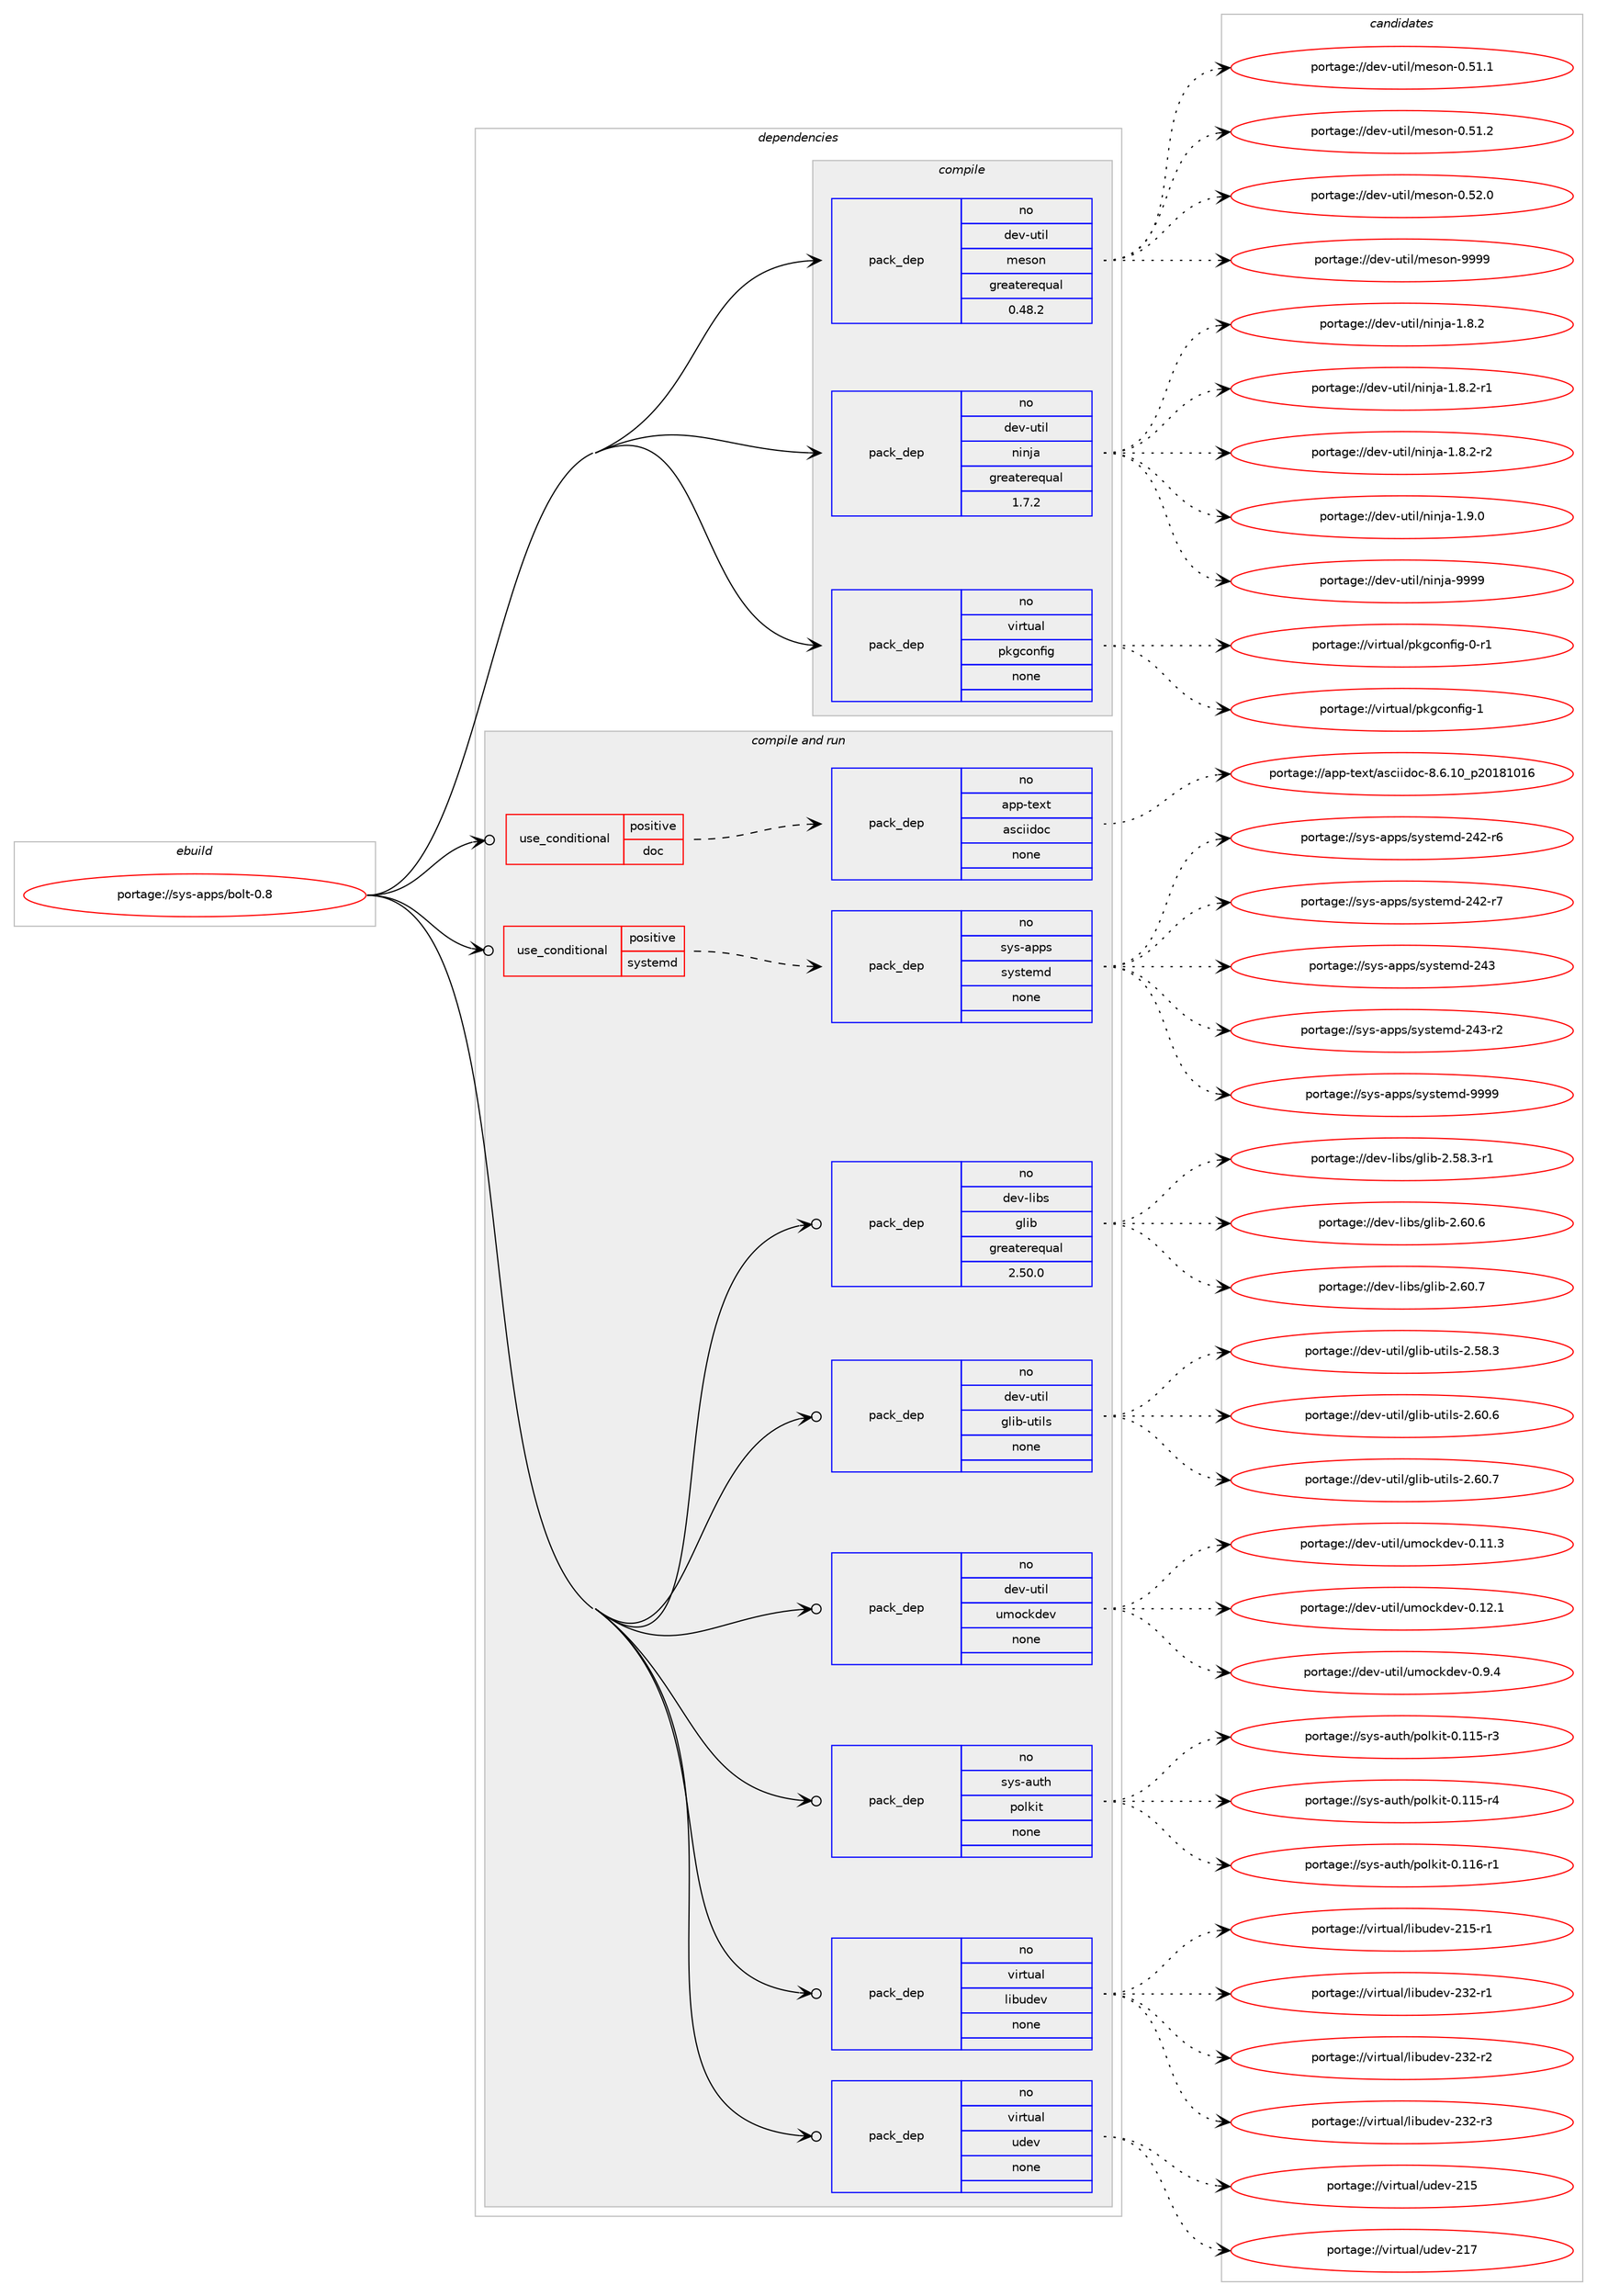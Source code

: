 digraph prolog {

# *************
# Graph options
# *************

newrank=true;
concentrate=true;
compound=true;
graph [rankdir=LR,fontname=Helvetica,fontsize=10,ranksep=1.5];#, ranksep=2.5, nodesep=0.2];
edge  [arrowhead=vee];
node  [fontname=Helvetica,fontsize=10];

# **********
# The ebuild
# **********

subgraph cluster_leftcol {
color=gray;
rank=same;
label=<<i>ebuild</i>>;
id [label="portage://sys-apps/bolt-0.8", color=red, width=4, href="../sys-apps/bolt-0.8.svg"];
}

# ****************
# The dependencies
# ****************

subgraph cluster_midcol {
color=gray;
label=<<i>dependencies</i>>;
subgraph cluster_compile {
fillcolor="#eeeeee";
style=filled;
label=<<i>compile</i>>;
subgraph pack301175 {
dependency406722 [label=<<TABLE BORDER="0" CELLBORDER="1" CELLSPACING="0" CELLPADDING="4" WIDTH="220"><TR><TD ROWSPAN="6" CELLPADDING="30">pack_dep</TD></TR><TR><TD WIDTH="110">no</TD></TR><TR><TD>dev-util</TD></TR><TR><TD>meson</TD></TR><TR><TD>greaterequal</TD></TR><TR><TD>0.48.2</TD></TR></TABLE>>, shape=none, color=blue];
}
id:e -> dependency406722:w [weight=20,style="solid",arrowhead="vee"];
subgraph pack301176 {
dependency406723 [label=<<TABLE BORDER="0" CELLBORDER="1" CELLSPACING="0" CELLPADDING="4" WIDTH="220"><TR><TD ROWSPAN="6" CELLPADDING="30">pack_dep</TD></TR><TR><TD WIDTH="110">no</TD></TR><TR><TD>dev-util</TD></TR><TR><TD>ninja</TD></TR><TR><TD>greaterequal</TD></TR><TR><TD>1.7.2</TD></TR></TABLE>>, shape=none, color=blue];
}
id:e -> dependency406723:w [weight=20,style="solid",arrowhead="vee"];
subgraph pack301177 {
dependency406724 [label=<<TABLE BORDER="0" CELLBORDER="1" CELLSPACING="0" CELLPADDING="4" WIDTH="220"><TR><TD ROWSPAN="6" CELLPADDING="30">pack_dep</TD></TR><TR><TD WIDTH="110">no</TD></TR><TR><TD>virtual</TD></TR><TR><TD>pkgconfig</TD></TR><TR><TD>none</TD></TR><TR><TD></TD></TR></TABLE>>, shape=none, color=blue];
}
id:e -> dependency406724:w [weight=20,style="solid",arrowhead="vee"];
}
subgraph cluster_compileandrun {
fillcolor="#eeeeee";
style=filled;
label=<<i>compile and run</i>>;
subgraph cond98752 {
dependency406725 [label=<<TABLE BORDER="0" CELLBORDER="1" CELLSPACING="0" CELLPADDING="4"><TR><TD ROWSPAN="3" CELLPADDING="10">use_conditional</TD></TR><TR><TD>positive</TD></TR><TR><TD>doc</TD></TR></TABLE>>, shape=none, color=red];
subgraph pack301178 {
dependency406726 [label=<<TABLE BORDER="0" CELLBORDER="1" CELLSPACING="0" CELLPADDING="4" WIDTH="220"><TR><TD ROWSPAN="6" CELLPADDING="30">pack_dep</TD></TR><TR><TD WIDTH="110">no</TD></TR><TR><TD>app-text</TD></TR><TR><TD>asciidoc</TD></TR><TR><TD>none</TD></TR><TR><TD></TD></TR></TABLE>>, shape=none, color=blue];
}
dependency406725:e -> dependency406726:w [weight=20,style="dashed",arrowhead="vee"];
}
id:e -> dependency406725:w [weight=20,style="solid",arrowhead="odotvee"];
subgraph cond98753 {
dependency406727 [label=<<TABLE BORDER="0" CELLBORDER="1" CELLSPACING="0" CELLPADDING="4"><TR><TD ROWSPAN="3" CELLPADDING="10">use_conditional</TD></TR><TR><TD>positive</TD></TR><TR><TD>systemd</TD></TR></TABLE>>, shape=none, color=red];
subgraph pack301179 {
dependency406728 [label=<<TABLE BORDER="0" CELLBORDER="1" CELLSPACING="0" CELLPADDING="4" WIDTH="220"><TR><TD ROWSPAN="6" CELLPADDING="30">pack_dep</TD></TR><TR><TD WIDTH="110">no</TD></TR><TR><TD>sys-apps</TD></TR><TR><TD>systemd</TD></TR><TR><TD>none</TD></TR><TR><TD></TD></TR></TABLE>>, shape=none, color=blue];
}
dependency406727:e -> dependency406728:w [weight=20,style="dashed",arrowhead="vee"];
}
id:e -> dependency406727:w [weight=20,style="solid",arrowhead="odotvee"];
subgraph pack301180 {
dependency406729 [label=<<TABLE BORDER="0" CELLBORDER="1" CELLSPACING="0" CELLPADDING="4" WIDTH="220"><TR><TD ROWSPAN="6" CELLPADDING="30">pack_dep</TD></TR><TR><TD WIDTH="110">no</TD></TR><TR><TD>dev-libs</TD></TR><TR><TD>glib</TD></TR><TR><TD>greaterequal</TD></TR><TR><TD>2.50.0</TD></TR></TABLE>>, shape=none, color=blue];
}
id:e -> dependency406729:w [weight=20,style="solid",arrowhead="odotvee"];
subgraph pack301181 {
dependency406730 [label=<<TABLE BORDER="0" CELLBORDER="1" CELLSPACING="0" CELLPADDING="4" WIDTH="220"><TR><TD ROWSPAN="6" CELLPADDING="30">pack_dep</TD></TR><TR><TD WIDTH="110">no</TD></TR><TR><TD>dev-util</TD></TR><TR><TD>glib-utils</TD></TR><TR><TD>none</TD></TR><TR><TD></TD></TR></TABLE>>, shape=none, color=blue];
}
id:e -> dependency406730:w [weight=20,style="solid",arrowhead="odotvee"];
subgraph pack301182 {
dependency406731 [label=<<TABLE BORDER="0" CELLBORDER="1" CELLSPACING="0" CELLPADDING="4" WIDTH="220"><TR><TD ROWSPAN="6" CELLPADDING="30">pack_dep</TD></TR><TR><TD WIDTH="110">no</TD></TR><TR><TD>dev-util</TD></TR><TR><TD>umockdev</TD></TR><TR><TD>none</TD></TR><TR><TD></TD></TR></TABLE>>, shape=none, color=blue];
}
id:e -> dependency406731:w [weight=20,style="solid",arrowhead="odotvee"];
subgraph pack301183 {
dependency406732 [label=<<TABLE BORDER="0" CELLBORDER="1" CELLSPACING="0" CELLPADDING="4" WIDTH="220"><TR><TD ROWSPAN="6" CELLPADDING="30">pack_dep</TD></TR><TR><TD WIDTH="110">no</TD></TR><TR><TD>sys-auth</TD></TR><TR><TD>polkit</TD></TR><TR><TD>none</TD></TR><TR><TD></TD></TR></TABLE>>, shape=none, color=blue];
}
id:e -> dependency406732:w [weight=20,style="solid",arrowhead="odotvee"];
subgraph pack301184 {
dependency406733 [label=<<TABLE BORDER="0" CELLBORDER="1" CELLSPACING="0" CELLPADDING="4" WIDTH="220"><TR><TD ROWSPAN="6" CELLPADDING="30">pack_dep</TD></TR><TR><TD WIDTH="110">no</TD></TR><TR><TD>virtual</TD></TR><TR><TD>libudev</TD></TR><TR><TD>none</TD></TR><TR><TD></TD></TR></TABLE>>, shape=none, color=blue];
}
id:e -> dependency406733:w [weight=20,style="solid",arrowhead="odotvee"];
subgraph pack301185 {
dependency406734 [label=<<TABLE BORDER="0" CELLBORDER="1" CELLSPACING="0" CELLPADDING="4" WIDTH="220"><TR><TD ROWSPAN="6" CELLPADDING="30">pack_dep</TD></TR><TR><TD WIDTH="110">no</TD></TR><TR><TD>virtual</TD></TR><TR><TD>udev</TD></TR><TR><TD>none</TD></TR><TR><TD></TD></TR></TABLE>>, shape=none, color=blue];
}
id:e -> dependency406734:w [weight=20,style="solid",arrowhead="odotvee"];
}
subgraph cluster_run {
fillcolor="#eeeeee";
style=filled;
label=<<i>run</i>>;
}
}

# **************
# The candidates
# **************

subgraph cluster_choices {
rank=same;
color=gray;
label=<<i>candidates</i>>;

subgraph choice301175 {
color=black;
nodesep=1;
choiceportage100101118451171161051084710910111511111045484653494649 [label="portage://dev-util/meson-0.51.1", color=red, width=4,href="../dev-util/meson-0.51.1.svg"];
choiceportage100101118451171161051084710910111511111045484653494650 [label="portage://dev-util/meson-0.51.2", color=red, width=4,href="../dev-util/meson-0.51.2.svg"];
choiceportage100101118451171161051084710910111511111045484653504648 [label="portage://dev-util/meson-0.52.0", color=red, width=4,href="../dev-util/meson-0.52.0.svg"];
choiceportage10010111845117116105108471091011151111104557575757 [label="portage://dev-util/meson-9999", color=red, width=4,href="../dev-util/meson-9999.svg"];
dependency406722:e -> choiceportage100101118451171161051084710910111511111045484653494649:w [style=dotted,weight="100"];
dependency406722:e -> choiceportage100101118451171161051084710910111511111045484653494650:w [style=dotted,weight="100"];
dependency406722:e -> choiceportage100101118451171161051084710910111511111045484653504648:w [style=dotted,weight="100"];
dependency406722:e -> choiceportage10010111845117116105108471091011151111104557575757:w [style=dotted,weight="100"];
}
subgraph choice301176 {
color=black;
nodesep=1;
choiceportage100101118451171161051084711010511010697454946564650 [label="portage://dev-util/ninja-1.8.2", color=red, width=4,href="../dev-util/ninja-1.8.2.svg"];
choiceportage1001011184511711610510847110105110106974549465646504511449 [label="portage://dev-util/ninja-1.8.2-r1", color=red, width=4,href="../dev-util/ninja-1.8.2-r1.svg"];
choiceportage1001011184511711610510847110105110106974549465646504511450 [label="portage://dev-util/ninja-1.8.2-r2", color=red, width=4,href="../dev-util/ninja-1.8.2-r2.svg"];
choiceportage100101118451171161051084711010511010697454946574648 [label="portage://dev-util/ninja-1.9.0", color=red, width=4,href="../dev-util/ninja-1.9.0.svg"];
choiceportage1001011184511711610510847110105110106974557575757 [label="portage://dev-util/ninja-9999", color=red, width=4,href="../dev-util/ninja-9999.svg"];
dependency406723:e -> choiceportage100101118451171161051084711010511010697454946564650:w [style=dotted,weight="100"];
dependency406723:e -> choiceportage1001011184511711610510847110105110106974549465646504511449:w [style=dotted,weight="100"];
dependency406723:e -> choiceportage1001011184511711610510847110105110106974549465646504511450:w [style=dotted,weight="100"];
dependency406723:e -> choiceportage100101118451171161051084711010511010697454946574648:w [style=dotted,weight="100"];
dependency406723:e -> choiceportage1001011184511711610510847110105110106974557575757:w [style=dotted,weight="100"];
}
subgraph choice301177 {
color=black;
nodesep=1;
choiceportage11810511411611797108471121071039911111010210510345484511449 [label="portage://virtual/pkgconfig-0-r1", color=red, width=4,href="../virtual/pkgconfig-0-r1.svg"];
choiceportage1181051141161179710847112107103991111101021051034549 [label="portage://virtual/pkgconfig-1", color=red, width=4,href="../virtual/pkgconfig-1.svg"];
dependency406724:e -> choiceportage11810511411611797108471121071039911111010210510345484511449:w [style=dotted,weight="100"];
dependency406724:e -> choiceportage1181051141161179710847112107103991111101021051034549:w [style=dotted,weight="100"];
}
subgraph choice301178 {
color=black;
nodesep=1;
choiceportage97112112451161011201164797115991051051001119945564654464948951125048495649484954 [label="portage://app-text/asciidoc-8.6.10_p20181016", color=red, width=4,href="../app-text/asciidoc-8.6.10_p20181016.svg"];
dependency406726:e -> choiceportage97112112451161011201164797115991051051001119945564654464948951125048495649484954:w [style=dotted,weight="100"];
}
subgraph choice301179 {
color=black;
nodesep=1;
choiceportage115121115459711211211547115121115116101109100455052504511454 [label="portage://sys-apps/systemd-242-r6", color=red, width=4,href="../sys-apps/systemd-242-r6.svg"];
choiceportage115121115459711211211547115121115116101109100455052504511455 [label="portage://sys-apps/systemd-242-r7", color=red, width=4,href="../sys-apps/systemd-242-r7.svg"];
choiceportage11512111545971121121154711512111511610110910045505251 [label="portage://sys-apps/systemd-243", color=red, width=4,href="../sys-apps/systemd-243.svg"];
choiceportage115121115459711211211547115121115116101109100455052514511450 [label="portage://sys-apps/systemd-243-r2", color=red, width=4,href="../sys-apps/systemd-243-r2.svg"];
choiceportage1151211154597112112115471151211151161011091004557575757 [label="portage://sys-apps/systemd-9999", color=red, width=4,href="../sys-apps/systemd-9999.svg"];
dependency406728:e -> choiceportage115121115459711211211547115121115116101109100455052504511454:w [style=dotted,weight="100"];
dependency406728:e -> choiceportage115121115459711211211547115121115116101109100455052504511455:w [style=dotted,weight="100"];
dependency406728:e -> choiceportage11512111545971121121154711512111511610110910045505251:w [style=dotted,weight="100"];
dependency406728:e -> choiceportage115121115459711211211547115121115116101109100455052514511450:w [style=dotted,weight="100"];
dependency406728:e -> choiceportage1151211154597112112115471151211151161011091004557575757:w [style=dotted,weight="100"];
}
subgraph choice301180 {
color=black;
nodesep=1;
choiceportage10010111845108105981154710310810598455046535646514511449 [label="portage://dev-libs/glib-2.58.3-r1", color=red, width=4,href="../dev-libs/glib-2.58.3-r1.svg"];
choiceportage1001011184510810598115471031081059845504654484654 [label="portage://dev-libs/glib-2.60.6", color=red, width=4,href="../dev-libs/glib-2.60.6.svg"];
choiceportage1001011184510810598115471031081059845504654484655 [label="portage://dev-libs/glib-2.60.7", color=red, width=4,href="../dev-libs/glib-2.60.7.svg"];
dependency406729:e -> choiceportage10010111845108105981154710310810598455046535646514511449:w [style=dotted,weight="100"];
dependency406729:e -> choiceportage1001011184510810598115471031081059845504654484654:w [style=dotted,weight="100"];
dependency406729:e -> choiceportage1001011184510810598115471031081059845504654484655:w [style=dotted,weight="100"];
}
subgraph choice301181 {
color=black;
nodesep=1;
choiceportage1001011184511711610510847103108105984511711610510811545504653564651 [label="portage://dev-util/glib-utils-2.58.3", color=red, width=4,href="../dev-util/glib-utils-2.58.3.svg"];
choiceportage1001011184511711610510847103108105984511711610510811545504654484654 [label="portage://dev-util/glib-utils-2.60.6", color=red, width=4,href="../dev-util/glib-utils-2.60.6.svg"];
choiceportage1001011184511711610510847103108105984511711610510811545504654484655 [label="portage://dev-util/glib-utils-2.60.7", color=red, width=4,href="../dev-util/glib-utils-2.60.7.svg"];
dependency406730:e -> choiceportage1001011184511711610510847103108105984511711610510811545504653564651:w [style=dotted,weight="100"];
dependency406730:e -> choiceportage1001011184511711610510847103108105984511711610510811545504654484654:w [style=dotted,weight="100"];
dependency406730:e -> choiceportage1001011184511711610510847103108105984511711610510811545504654484655:w [style=dotted,weight="100"];
}
subgraph choice301182 {
color=black;
nodesep=1;
choiceportage10010111845117116105108471171091119910710010111845484649494651 [label="portage://dev-util/umockdev-0.11.3", color=red, width=4,href="../dev-util/umockdev-0.11.3.svg"];
choiceportage10010111845117116105108471171091119910710010111845484649504649 [label="portage://dev-util/umockdev-0.12.1", color=red, width=4,href="../dev-util/umockdev-0.12.1.svg"];
choiceportage100101118451171161051084711710911199107100101118454846574652 [label="portage://dev-util/umockdev-0.9.4", color=red, width=4,href="../dev-util/umockdev-0.9.4.svg"];
dependency406731:e -> choiceportage10010111845117116105108471171091119910710010111845484649494651:w [style=dotted,weight="100"];
dependency406731:e -> choiceportage10010111845117116105108471171091119910710010111845484649504649:w [style=dotted,weight="100"];
dependency406731:e -> choiceportage100101118451171161051084711710911199107100101118454846574652:w [style=dotted,weight="100"];
}
subgraph choice301183 {
color=black;
nodesep=1;
choiceportage1151211154597117116104471121111081071051164548464949534511451 [label="portage://sys-auth/polkit-0.115-r3", color=red, width=4,href="../sys-auth/polkit-0.115-r3.svg"];
choiceportage1151211154597117116104471121111081071051164548464949534511452 [label="portage://sys-auth/polkit-0.115-r4", color=red, width=4,href="../sys-auth/polkit-0.115-r4.svg"];
choiceportage1151211154597117116104471121111081071051164548464949544511449 [label="portage://sys-auth/polkit-0.116-r1", color=red, width=4,href="../sys-auth/polkit-0.116-r1.svg"];
dependency406732:e -> choiceportage1151211154597117116104471121111081071051164548464949534511451:w [style=dotted,weight="100"];
dependency406732:e -> choiceportage1151211154597117116104471121111081071051164548464949534511452:w [style=dotted,weight="100"];
dependency406732:e -> choiceportage1151211154597117116104471121111081071051164548464949544511449:w [style=dotted,weight="100"];
}
subgraph choice301184 {
color=black;
nodesep=1;
choiceportage118105114116117971084710810598117100101118455049534511449 [label="portage://virtual/libudev-215-r1", color=red, width=4,href="../virtual/libudev-215-r1.svg"];
choiceportage118105114116117971084710810598117100101118455051504511449 [label="portage://virtual/libudev-232-r1", color=red, width=4,href="../virtual/libudev-232-r1.svg"];
choiceportage118105114116117971084710810598117100101118455051504511450 [label="portage://virtual/libudev-232-r2", color=red, width=4,href="../virtual/libudev-232-r2.svg"];
choiceportage118105114116117971084710810598117100101118455051504511451 [label="portage://virtual/libudev-232-r3", color=red, width=4,href="../virtual/libudev-232-r3.svg"];
dependency406733:e -> choiceportage118105114116117971084710810598117100101118455049534511449:w [style=dotted,weight="100"];
dependency406733:e -> choiceportage118105114116117971084710810598117100101118455051504511449:w [style=dotted,weight="100"];
dependency406733:e -> choiceportage118105114116117971084710810598117100101118455051504511450:w [style=dotted,weight="100"];
dependency406733:e -> choiceportage118105114116117971084710810598117100101118455051504511451:w [style=dotted,weight="100"];
}
subgraph choice301185 {
color=black;
nodesep=1;
choiceportage118105114116117971084711710010111845504953 [label="portage://virtual/udev-215", color=red, width=4,href="../virtual/udev-215.svg"];
choiceportage118105114116117971084711710010111845504955 [label="portage://virtual/udev-217", color=red, width=4,href="../virtual/udev-217.svg"];
dependency406734:e -> choiceportage118105114116117971084711710010111845504953:w [style=dotted,weight="100"];
dependency406734:e -> choiceportage118105114116117971084711710010111845504955:w [style=dotted,weight="100"];
}
}

}
